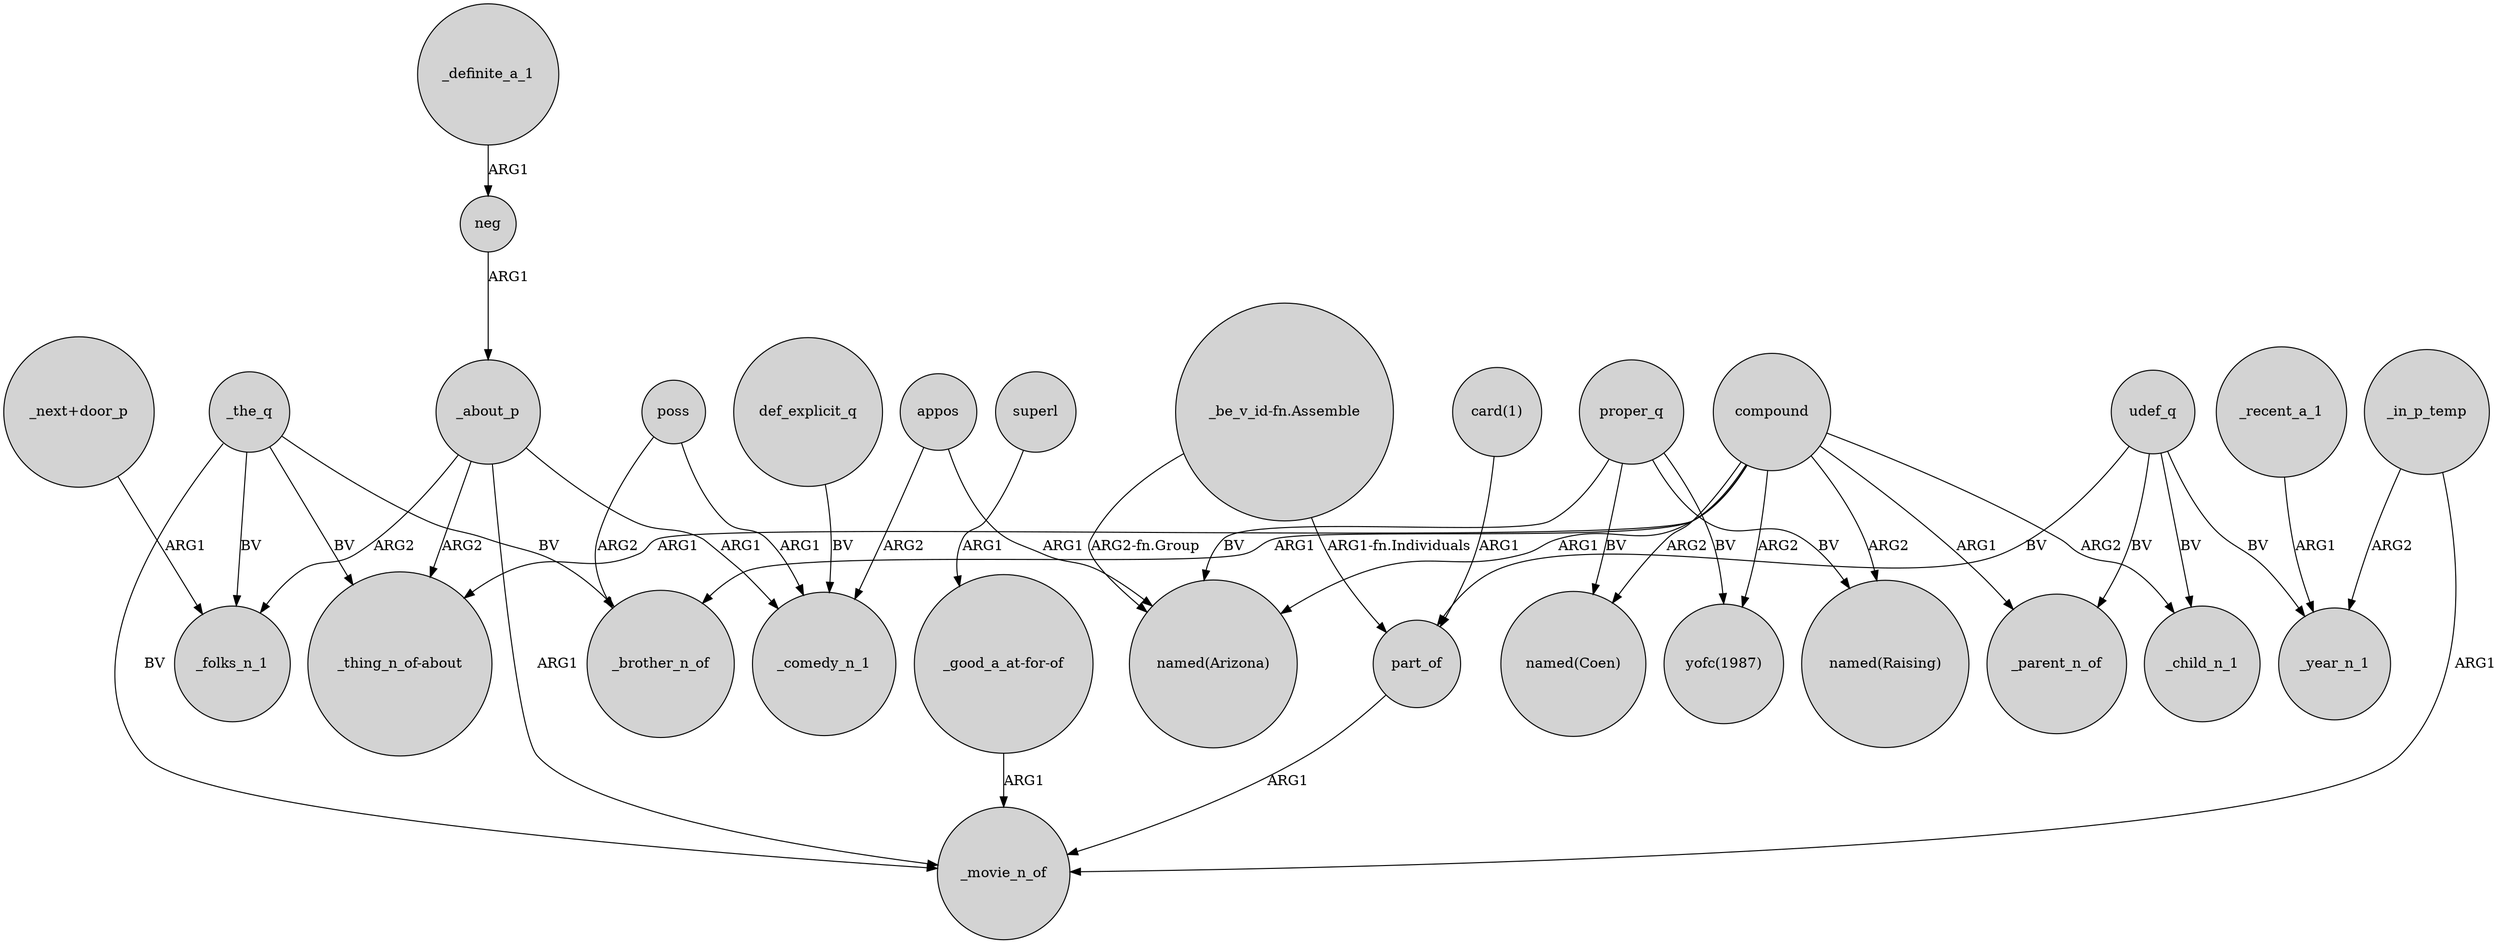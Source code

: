 digraph {
	node [shape=circle style=filled]
	_the_q -> "_thing_n_of-about" [label=BV]
	_the_q -> _brother_n_of [label=BV]
	superl -> "_good_a_at-for-of" [label=ARG1]
	_the_q -> _folks_n_1 [label=BV]
	proper_q -> "named(Arizona)" [label=BV]
	"_be_v_id-fn.Assemble" -> "named(Arizona)" [label="ARG2-fn.Group"]
	udef_q -> part_of [label=BV]
	compound -> _brother_n_of [label=ARG1]
	_in_p_temp -> _movie_n_of [label=ARG1]
	_recent_a_1 -> _year_n_1 [label=ARG1]
	part_of -> _movie_n_of [label=ARG1]
	proper_q -> "named(Raising)" [label=BV]
	_about_p -> _comedy_n_1 [label=ARG1]
	_definite_a_1 -> neg [label=ARG1]
	_the_q -> _movie_n_of [label=BV]
	compound -> "named(Arizona)" [label=ARG1]
	"card(1)" -> part_of [label=ARG1]
	_about_p -> "_thing_n_of-about" [label=ARG2]
	compound -> _parent_n_of [label=ARG1]
	proper_q -> "named(Coen)" [label=BV]
	poss -> _comedy_n_1 [label=ARG1]
	proper_q -> "yofc(1987)" [label=BV]
	"_next+door_p" -> _folks_n_1 [label=ARG1]
	_about_p -> _movie_n_of [label=ARG1]
	appos -> _comedy_n_1 [label=ARG2]
	poss -> _brother_n_of [label=ARG2]
	def_explicit_q -> _comedy_n_1 [label=BV]
	_in_p_temp -> _year_n_1 [label=ARG2]
	appos -> "named(Arizona)" [label=ARG1]
	neg -> _about_p [label=ARG1]
	udef_q -> _year_n_1 [label=BV]
	compound -> "named(Coen)" [label=ARG2]
	compound -> "named(Raising)" [label=ARG2]
	_about_p -> _folks_n_1 [label=ARG2]
	"_be_v_id-fn.Assemble" -> part_of [label="ARG1-fn.Individuals"]
	udef_q -> _parent_n_of [label=BV]
	compound -> _child_n_1 [label=ARG2]
	compound -> "_thing_n_of-about" [label=ARG1]
	"_good_a_at-for-of" -> _movie_n_of [label=ARG1]
	compound -> "yofc(1987)" [label=ARG2]
	udef_q -> _child_n_1 [label=BV]
}
